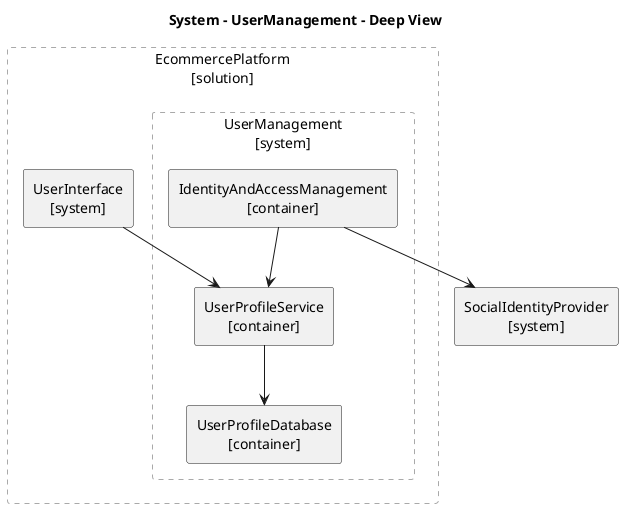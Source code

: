 @startuml EcommercePlatform.UserManagement_deep
title System - UserManagement - Deep View
skinparam defaultTextAlignment center
skinparam defaultTextAlignment<<atomic>> center
skinparam wrapWidth 200
skinparam maxMessageSize 150
hide stereotype
<style>
.composite {
BackgroundColor: transparent
LineColor: darkgray
LineStyle: 5
FontStyle: normal
}
</style>
rectangle SocialIdentityProvider <<system>> <<atomic>> [
SocialIdentityProvider
[system]
]
rectangle EcommercePlatform as "EcommercePlatform\n[solution]" <<composite>> {
rectangle EcommercePlatform.UserInterface <<system>> <<atomic>> [
UserInterface
[system]
]
rectangle EcommercePlatform.UserManagement as "UserManagement\n[system]" <<composite>> {
rectangle EcommercePlatform.UserManagement.UserProfileDatabase <<container>> <<atomic>> [
UserProfileDatabase
[container]
]
rectangle EcommercePlatform.UserManagement.IdentityAndAccessManagement <<container>> <<atomic>> [
IdentityAndAccessManagement
[container]
]
rectangle EcommercePlatform.UserManagement.UserProfileService <<container>> <<atomic>> [
UserProfileService
[container]
]
}
}
EcommercePlatform.UserManagement.IdentityAndAccessManagement --> SocialIdentityProvider
EcommercePlatform.UserManagement.UserProfileService --> EcommercePlatform.UserManagement.UserProfileDatabase
EcommercePlatform.UserInterface --> EcommercePlatform.UserManagement.UserProfileService
EcommercePlatform.UserManagement.IdentityAndAccessManagement --> EcommercePlatform.UserManagement.UserProfileService
@enduml

